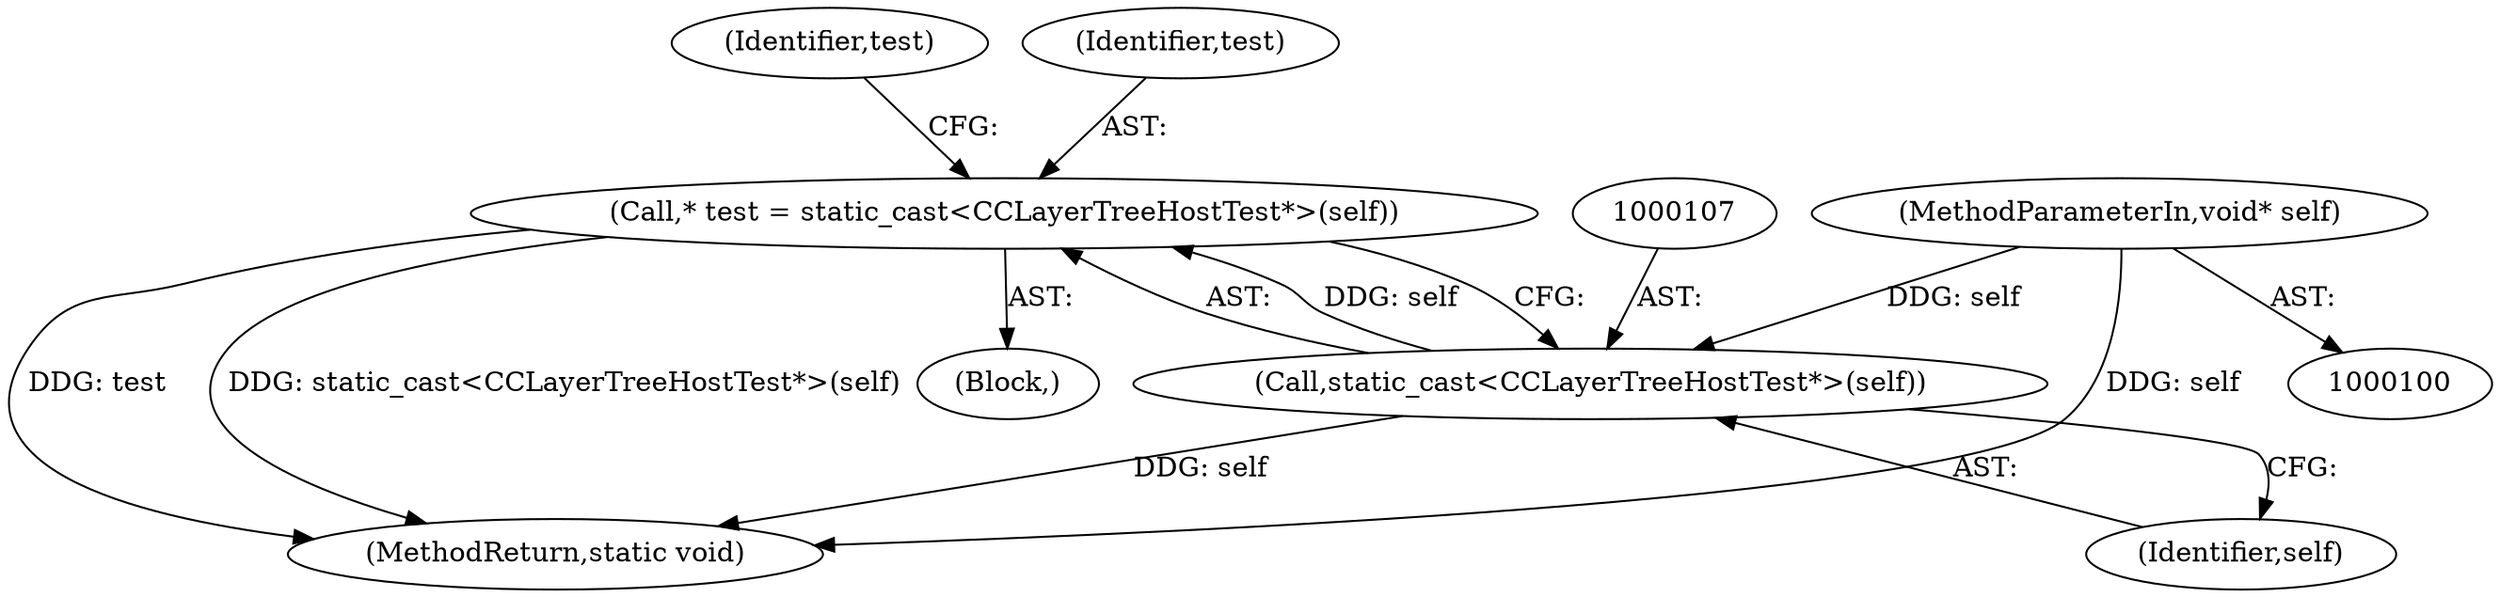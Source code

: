 digraph "1_Chrome_88c4913f11967abfd08a8b22b4423710322ac49b_10@pointer" {
"1000104" [label="(Call,* test = static_cast<CCLayerTreeHostTest*>(self))"];
"1000106" [label="(Call,static_cast<CCLayerTreeHostTest*>(self))"];
"1000101" [label="(MethodParameterIn,void* self)"];
"1000102" [label="(Block,)"];
"1000106" [label="(Call,static_cast<CCLayerTreeHostTest*>(self))"];
"1000112" [label="(Identifier,test)"];
"1000121" [label="(MethodReturn,static void)"];
"1000105" [label="(Identifier,test)"];
"1000101" [label="(MethodParameterIn,void* self)"];
"1000104" [label="(Call,* test = static_cast<CCLayerTreeHostTest*>(self))"];
"1000108" [label="(Identifier,self)"];
"1000104" -> "1000102"  [label="AST: "];
"1000104" -> "1000106"  [label="CFG: "];
"1000105" -> "1000104"  [label="AST: "];
"1000106" -> "1000104"  [label="AST: "];
"1000112" -> "1000104"  [label="CFG: "];
"1000104" -> "1000121"  [label="DDG: test"];
"1000104" -> "1000121"  [label="DDG: static_cast<CCLayerTreeHostTest*>(self)"];
"1000106" -> "1000104"  [label="DDG: self"];
"1000106" -> "1000108"  [label="CFG: "];
"1000107" -> "1000106"  [label="AST: "];
"1000108" -> "1000106"  [label="AST: "];
"1000106" -> "1000121"  [label="DDG: self"];
"1000101" -> "1000106"  [label="DDG: self"];
"1000101" -> "1000100"  [label="AST: "];
"1000101" -> "1000121"  [label="DDG: self"];
}

